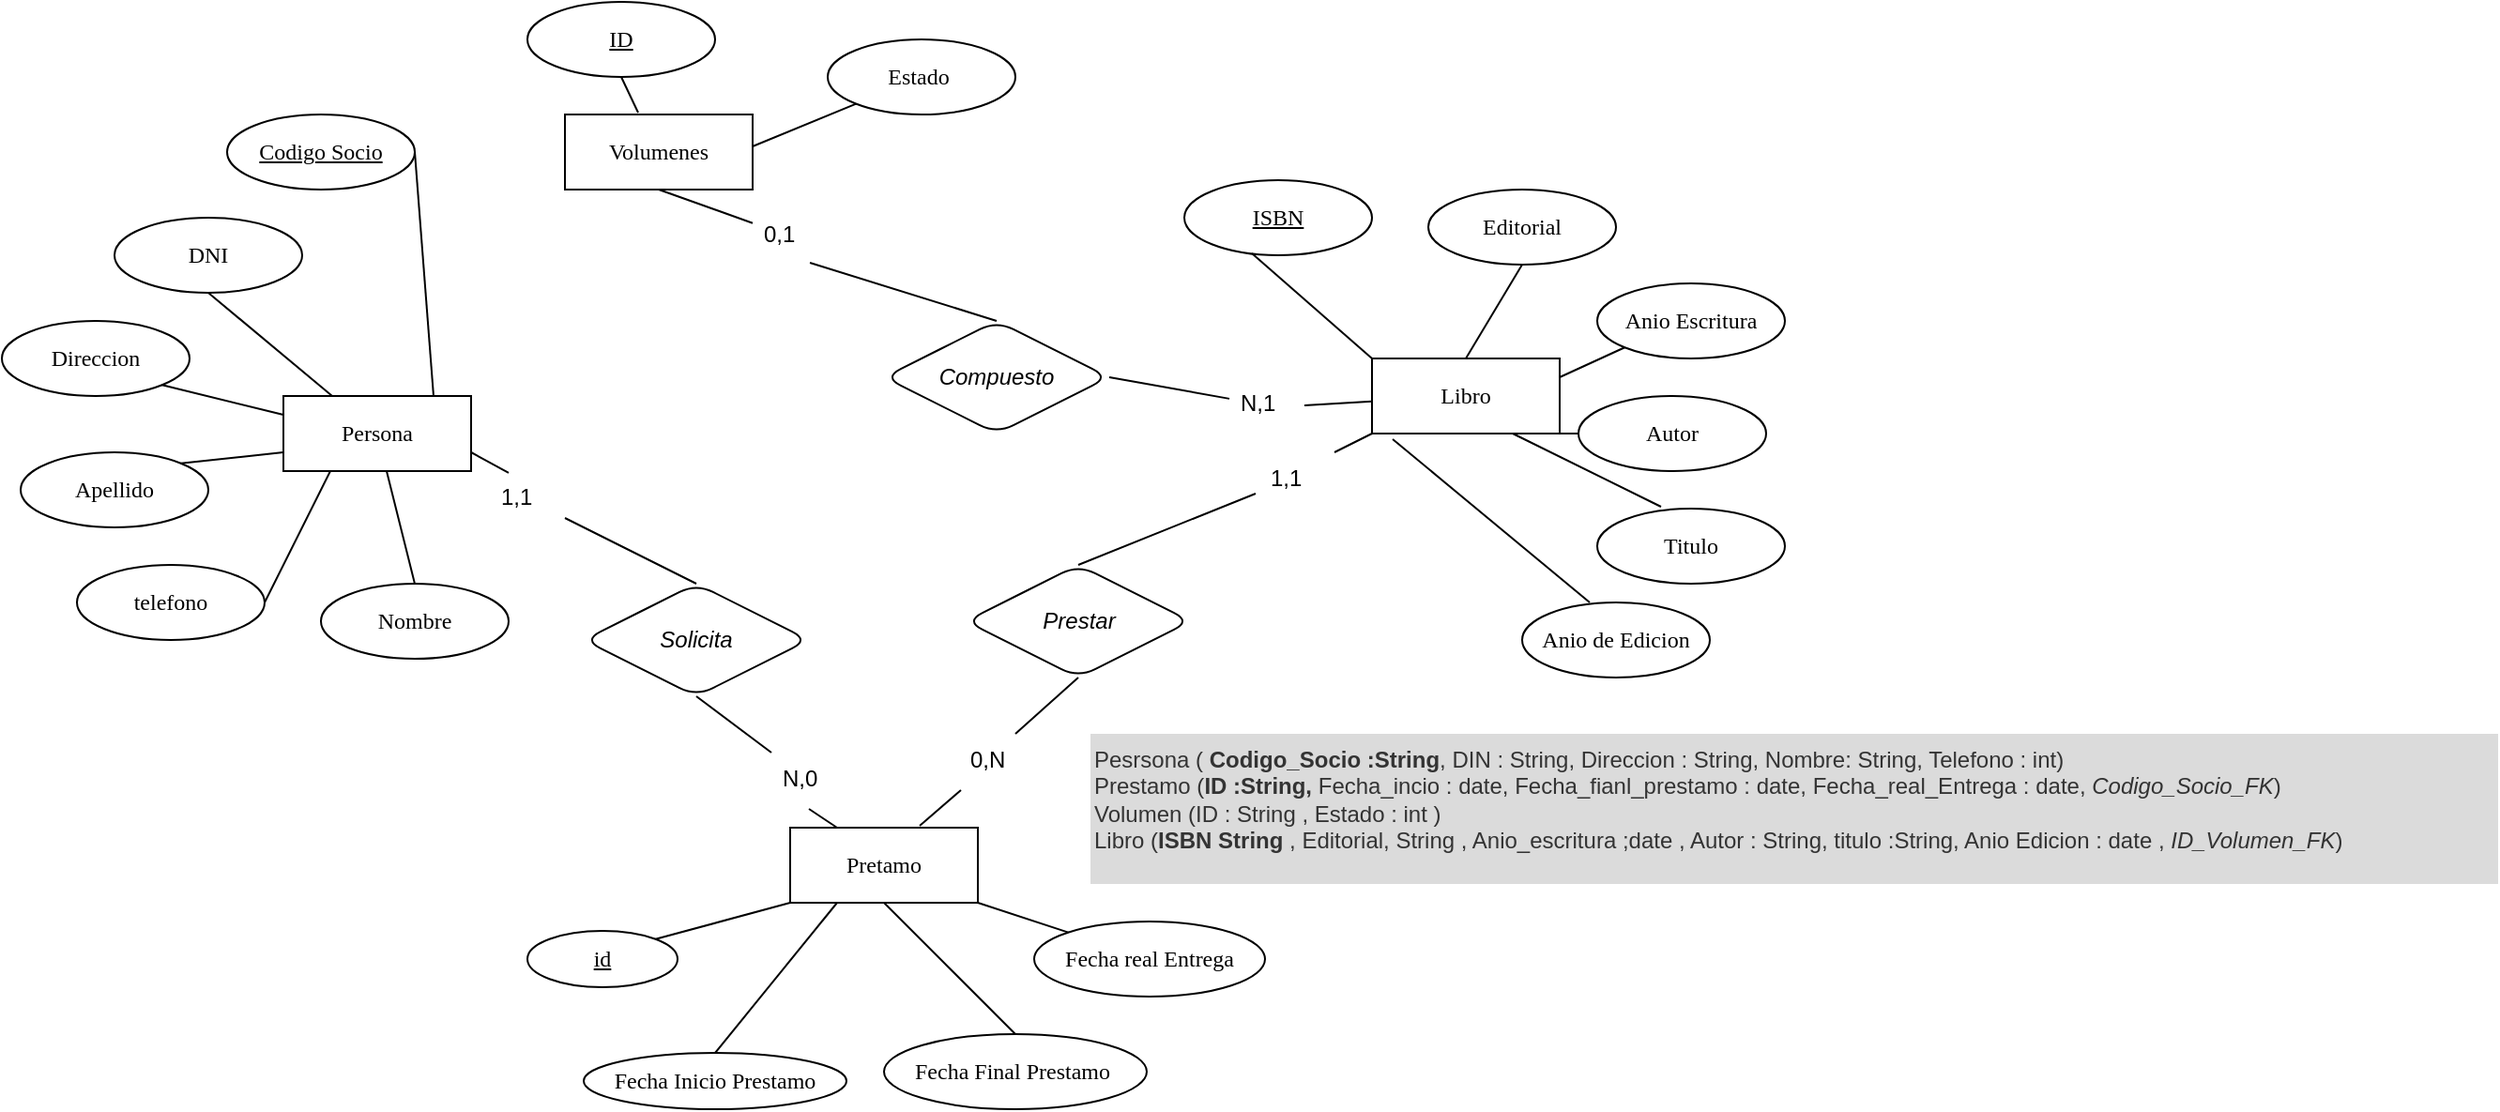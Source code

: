 <mxfile version="22.0.4" type="github">
  <diagram name="Página-1" id="GGuaCN20DpNZ9yj8Dpp0">
    <mxGraphModel dx="2006" dy="629" grid="1" gridSize="10" guides="1" tooltips="1" connect="1" arrows="1" fold="1" page="1" pageScale="1" pageWidth="827" pageHeight="1169" math="0" shadow="0">
      <root>
        <object label="" StyleMaza="" id="0">
          <mxCell />
        </object>
        <mxCell id="1" parent="0" />
        <mxCell id="nZIubDTmoYv-M2Z3KSqX-1" value="Persona" style="whiteSpace=wrap;html=1;align=center;fillStyle=auto;rounded=0;shadow=0;glass=0;strokeColor=default;labelBorderColor=none;labelBackgroundColor=none;fontSize=12;fontFamily=Comic Sans MS;fontStyle=0" parent="1" vertex="1">
          <mxGeometry x="-90" y="390" width="100" height="40" as="geometry" />
        </mxCell>
        <mxCell id="nZIubDTmoYv-M2Z3KSqX-2" value="Libro" style="whiteSpace=wrap;html=1;align=center;rounded=0;shadow=0;labelBorderColor=none;labelBackgroundColor=none;fontSize=12;fontFamily=Comic Sans MS;fontStyle=0" parent="1" vertex="1">
          <mxGeometry x="490" y="370" width="100" height="40" as="geometry" />
        </mxCell>
        <mxCell id="nZIubDTmoYv-M2Z3KSqX-3" value="Pretamo" style="whiteSpace=wrap;html=1;align=center;rounded=0;shadow=0;labelBorderColor=none;labelBackgroundColor=none;fontSize=12;fontFamily=Comic Sans MS;fontStyle=0" parent="1" vertex="1">
          <mxGeometry x="180" y="620" width="100" height="40" as="geometry" />
        </mxCell>
        <mxCell id="nZIubDTmoYv-M2Z3KSqX-4" value="DNI" style="ellipse;whiteSpace=wrap;html=1;align=center;rounded=1;fontFamily=Comic Sans MS;fontStyle=0" parent="1" vertex="1">
          <mxGeometry x="-180" y="295" width="100" height="40" as="geometry" />
        </mxCell>
        <mxCell id="nZIubDTmoYv-M2Z3KSqX-5" value="Codigo Socio" style="ellipse;whiteSpace=wrap;html=1;align=center;fontStyle=4;rounded=1;fontFamily=Comic Sans MS;" parent="1" vertex="1">
          <mxGeometry x="-120" y="240" width="100" height="40" as="geometry" />
        </mxCell>
        <mxCell id="nZIubDTmoYv-M2Z3KSqX-6" value="telefono" style="ellipse;whiteSpace=wrap;html=1;align=center;rounded=1;fontFamily=Comic Sans MS;fontStyle=0" parent="1" vertex="1">
          <mxGeometry x="-200" y="480" width="100" height="40" as="geometry" />
        </mxCell>
        <mxCell id="nZIubDTmoYv-M2Z3KSqX-7" value="Direccion" style="ellipse;whiteSpace=wrap;html=1;align=center;rounded=1;fontFamily=Comic Sans MS;fontStyle=0" parent="1" vertex="1">
          <mxGeometry x="-240" y="350" width="100" height="40" as="geometry" />
        </mxCell>
        <mxCell id="nZIubDTmoYv-M2Z3KSqX-8" value="Apellido" style="ellipse;whiteSpace=wrap;html=1;align=center;rounded=1;fontFamily=Comic Sans MS;fontStyle=0" parent="1" vertex="1">
          <mxGeometry x="-230" y="420" width="100" height="40" as="geometry" />
        </mxCell>
        <mxCell id="nZIubDTmoYv-M2Z3KSqX-9" value="Nombre" style="ellipse;whiteSpace=wrap;html=1;align=center;rounded=1;fontFamily=Comic Sans MS;fontStyle=0" parent="1" vertex="1">
          <mxGeometry x="-70" y="490" width="100" height="40" as="geometry" />
        </mxCell>
        <mxCell id="nZIubDTmoYv-M2Z3KSqX-10" value="Titulo" style="ellipse;whiteSpace=wrap;html=1;align=center;rounded=1;fontFamily=Comic Sans MS;fontStyle=0" parent="1" vertex="1">
          <mxGeometry x="610" y="450" width="100" height="40" as="geometry" />
        </mxCell>
        <mxCell id="nZIubDTmoYv-M2Z3KSqX-11" value="Editorial" style="ellipse;whiteSpace=wrap;html=1;align=center;rounded=1;fontFamily=Comic Sans MS;fontStyle=0" parent="1" vertex="1">
          <mxGeometry x="520" y="280" width="100" height="40" as="geometry" />
        </mxCell>
        <mxCell id="nZIubDTmoYv-M2Z3KSqX-12" value="Anio de Edicion" style="ellipse;whiteSpace=wrap;html=1;align=center;fillStyle=auto;rounded=1;fontFamily=Comic Sans MS;fontStyle=0" parent="1" vertex="1">
          <mxGeometry x="570" y="500" width="100" height="40" as="geometry" />
        </mxCell>
        <mxCell id="nZIubDTmoYv-M2Z3KSqX-13" value="Autor" style="ellipse;whiteSpace=wrap;html=1;align=center;rounded=1;fontFamily=Comic Sans MS;fontStyle=0" parent="1" vertex="1">
          <mxGeometry x="600" y="390" width="100" height="40" as="geometry" />
        </mxCell>
        <mxCell id="nZIubDTmoYv-M2Z3KSqX-14" value="ISBN" style="ellipse;whiteSpace=wrap;html=1;align=center;fontStyle=4;rounded=1;fontFamily=Comic Sans MS;" parent="1" vertex="1">
          <mxGeometry x="390" y="275" width="100" height="40" as="geometry" />
        </mxCell>
        <mxCell id="nZIubDTmoYv-M2Z3KSqX-15" value="Anio Escritura" style="ellipse;whiteSpace=wrap;html=1;align=center;rounded=1;fontFamily=Comic Sans MS;fontStyle=0" parent="1" vertex="1">
          <mxGeometry x="610" y="330" width="100" height="40" as="geometry" />
        </mxCell>
        <mxCell id="nZIubDTmoYv-M2Z3KSqX-16" value="Fecha Inicio Prestamo" style="ellipse;whiteSpace=wrap;html=1;align=center;rounded=1;fontFamily=Comic Sans MS;fontStyle=0" parent="1" vertex="1">
          <mxGeometry x="70" y="740" width="140" height="30" as="geometry" />
        </mxCell>
        <mxCell id="nZIubDTmoYv-M2Z3KSqX-17" value="Estado&amp;nbsp;" style="ellipse;whiteSpace=wrap;html=1;align=center;rounded=1;fontFamily=Comic Sans MS;fontStyle=0" parent="1" vertex="1">
          <mxGeometry x="200" y="200" width="100" height="40" as="geometry" />
        </mxCell>
        <mxCell id="nZIubDTmoYv-M2Z3KSqX-18" value="Fecha Final Prestamo&amp;nbsp;" style="ellipse;whiteSpace=wrap;html=1;align=center;rounded=1;fontFamily=Comic Sans MS;fontStyle=0" parent="1" vertex="1">
          <mxGeometry x="230" y="730" width="140" height="40" as="geometry" />
        </mxCell>
        <mxCell id="nZIubDTmoYv-M2Z3KSqX-19" value="Fecha real Entrega" style="ellipse;whiteSpace=wrap;html=1;align=center;rounded=1;fontFamily=Comic Sans MS;fontStyle=0" parent="1" vertex="1">
          <mxGeometry x="310" y="670" width="123" height="40" as="geometry" />
        </mxCell>
        <mxCell id="nZIubDTmoYv-M2Z3KSqX-20" value="" style="endArrow=none;html=1;rounded=1;entryX=1;entryY=1;entryDx=0;entryDy=0;" parent="1" source="nZIubDTmoYv-M2Z3KSqX-19" target="nZIubDTmoYv-M2Z3KSqX-3" edge="1">
          <mxGeometry relative="1" as="geometry">
            <mxPoint x="330" y="490" as="sourcePoint" />
            <mxPoint x="250" y="670" as="targetPoint" />
          </mxGeometry>
        </mxCell>
        <mxCell id="nZIubDTmoYv-M2Z3KSqX-21" value="" style="endArrow=none;html=1;rounded=1;entryX=0.5;entryY=0;entryDx=0;entryDy=0;" parent="1" source="nZIubDTmoYv-M2Z3KSqX-57" target="nZIubDTmoYv-M2Z3KSqX-25" edge="1">
          <mxGeometry relative="1" as="geometry">
            <mxPoint x="250" y="620" as="sourcePoint" />
            <mxPoint x="100" y="500" as="targetPoint" />
          </mxGeometry>
        </mxCell>
        <mxCell id="nZIubDTmoYv-M2Z3KSqX-22" value="Prestar" style="shape=rhombus;perimeter=rhombusPerimeter;whiteSpace=wrap;html=1;align=center;fontStyle=2;rounded=1;" parent="1" vertex="1">
          <mxGeometry x="273.5" y="480" width="120" height="60" as="geometry" />
        </mxCell>
        <mxCell id="nZIubDTmoYv-M2Z3KSqX-23" value="" style="endArrow=none;html=1;rounded=1;entryX=0.5;entryY=1;entryDx=0;entryDy=0;" parent="1" target="nZIubDTmoYv-M2Z3KSqX-22" edge="1">
          <mxGeometry relative="1" as="geometry">
            <mxPoint x="300" y="570" as="sourcePoint" />
            <mxPoint x="480" y="610" as="targetPoint" />
          </mxGeometry>
        </mxCell>
        <mxCell id="nZIubDTmoYv-M2Z3KSqX-24" value="" style="endArrow=none;html=1;rounded=1;entryX=0;entryY=1;entryDx=0;entryDy=0;exitX=1;exitY=0;exitDx=0;exitDy=0;" parent="1" source="nZIubDTmoYv-M2Z3KSqX-55" target="nZIubDTmoYv-M2Z3KSqX-2" edge="1">
          <mxGeometry relative="1" as="geometry">
            <mxPoint x="320" y="610" as="sourcePoint" />
            <mxPoint x="480" y="610" as="targetPoint" />
          </mxGeometry>
        </mxCell>
        <mxCell id="nZIubDTmoYv-M2Z3KSqX-25" value="Solicita" style="shape=rhombus;perimeter=rhombusPerimeter;whiteSpace=wrap;html=1;align=center;fontStyle=2;rounded=1;" parent="1" vertex="1">
          <mxGeometry x="70" y="490" width="120" height="60" as="geometry" />
        </mxCell>
        <mxCell id="nZIubDTmoYv-M2Z3KSqX-26" value="" style="endArrow=none;html=1;rounded=1;exitX=0.5;exitY=1;exitDx=0;exitDy=0;entryX=0.25;entryY=0;entryDx=0;entryDy=0;" parent="1" source="nZIubDTmoYv-M2Z3KSqX-61" target="nZIubDTmoYv-M2Z3KSqX-3" edge="1">
          <mxGeometry relative="1" as="geometry">
            <mxPoint x="320" y="610" as="sourcePoint" />
            <mxPoint x="480" y="610" as="targetPoint" />
          </mxGeometry>
        </mxCell>
        <mxCell id="nZIubDTmoYv-M2Z3KSqX-27" value="id" style="ellipse;whiteSpace=wrap;html=1;align=center;fontStyle=4;rounded=1;fontFamily=Comic Sans MS;" parent="1" vertex="1">
          <mxGeometry x="40" y="675" width="80" height="30" as="geometry" />
        </mxCell>
        <mxCell id="nZIubDTmoYv-M2Z3KSqX-28" value="" style="endArrow=none;html=1;rounded=1;entryX=1;entryY=0;entryDx=0;entryDy=0;" parent="1" target="nZIubDTmoYv-M2Z3KSqX-27" edge="1">
          <mxGeometry relative="1" as="geometry">
            <mxPoint x="180" y="660" as="sourcePoint" />
            <mxPoint x="480" y="610" as="targetPoint" />
          </mxGeometry>
        </mxCell>
        <mxCell id="nZIubDTmoYv-M2Z3KSqX-29" value="" style="endArrow=none;html=1;rounded=1;exitX=0.5;exitY=0;exitDx=0;exitDy=0;entryX=0.25;entryY=1;entryDx=0;entryDy=0;" parent="1" source="nZIubDTmoYv-M2Z3KSqX-16" target="nZIubDTmoYv-M2Z3KSqX-3" edge="1">
          <mxGeometry relative="1" as="geometry">
            <mxPoint x="320" y="610" as="sourcePoint" />
            <mxPoint x="480" y="610" as="targetPoint" />
            <Array as="points" />
          </mxGeometry>
        </mxCell>
        <mxCell id="nZIubDTmoYv-M2Z3KSqX-30" value="" style="endArrow=none;html=1;rounded=1;exitX=0.5;exitY=0;exitDx=0;exitDy=0;entryX=0.5;entryY=1;entryDx=0;entryDy=0;" parent="1" source="nZIubDTmoYv-M2Z3KSqX-18" target="nZIubDTmoYv-M2Z3KSqX-3" edge="1">
          <mxGeometry relative="1" as="geometry">
            <mxPoint x="320" y="610" as="sourcePoint" />
            <mxPoint x="480" y="610" as="targetPoint" />
          </mxGeometry>
        </mxCell>
        <mxCell id="nZIubDTmoYv-M2Z3KSqX-31" value="" style="endArrow=none;html=1;rounded=1;exitX=0.5;exitY=0;exitDx=0;exitDy=0;" parent="1" source="nZIubDTmoYv-M2Z3KSqX-9" target="nZIubDTmoYv-M2Z3KSqX-1" edge="1">
          <mxGeometry relative="1" as="geometry">
            <mxPoint x="250" y="620" as="sourcePoint" />
            <mxPoint x="410" y="620" as="targetPoint" />
          </mxGeometry>
        </mxCell>
        <mxCell id="nZIubDTmoYv-M2Z3KSqX-32" value="" style="endArrow=none;html=1;rounded=1;exitX=0.5;exitY=1;exitDx=0;exitDy=0;" parent="1" source="nZIubDTmoYv-M2Z3KSqX-4" target="nZIubDTmoYv-M2Z3KSqX-1" edge="1">
          <mxGeometry relative="1" as="geometry">
            <mxPoint x="250" y="620" as="sourcePoint" />
            <mxPoint x="410" y="620" as="targetPoint" />
          </mxGeometry>
        </mxCell>
        <mxCell id="nZIubDTmoYv-M2Z3KSqX-33" value="" style="endArrow=none;html=1;rounded=1;exitX=1;exitY=1;exitDx=0;exitDy=0;entryX=0;entryY=0.25;entryDx=0;entryDy=0;" parent="1" source="nZIubDTmoYv-M2Z3KSqX-7" target="nZIubDTmoYv-M2Z3KSqX-1" edge="1">
          <mxGeometry relative="1" as="geometry">
            <mxPoint x="250" y="620" as="sourcePoint" />
            <mxPoint x="410" y="620" as="targetPoint" />
          </mxGeometry>
        </mxCell>
        <mxCell id="nZIubDTmoYv-M2Z3KSqX-34" value="" style="endArrow=none;html=1;rounded=1;exitX=1;exitY=0.5;exitDx=0;exitDy=0;" parent="1" source="nZIubDTmoYv-M2Z3KSqX-5" edge="1">
          <mxGeometry relative="1" as="geometry">
            <mxPoint x="90" y="620" as="sourcePoint" />
            <mxPoint x="-10" y="390" as="targetPoint" />
          </mxGeometry>
        </mxCell>
        <mxCell id="nZIubDTmoYv-M2Z3KSqX-35" value="" style="endArrow=none;html=1;rounded=1;exitX=1;exitY=0.5;exitDx=0;exitDy=0;entryX=0.25;entryY=1;entryDx=0;entryDy=0;" parent="1" source="nZIubDTmoYv-M2Z3KSqX-6" target="nZIubDTmoYv-M2Z3KSqX-1" edge="1">
          <mxGeometry relative="1" as="geometry">
            <mxPoint x="90" y="620" as="sourcePoint" />
            <mxPoint x="250" y="620" as="targetPoint" />
          </mxGeometry>
        </mxCell>
        <mxCell id="nZIubDTmoYv-M2Z3KSqX-36" value="" style="endArrow=none;html=1;rounded=1;exitX=1;exitY=0;exitDx=0;exitDy=0;entryX=0;entryY=0.75;entryDx=0;entryDy=0;" parent="1" source="nZIubDTmoYv-M2Z3KSqX-8" target="nZIubDTmoYv-M2Z3KSqX-1" edge="1">
          <mxGeometry relative="1" as="geometry">
            <mxPoint x="90" y="620" as="sourcePoint" />
            <mxPoint x="-90" y="430" as="targetPoint" />
          </mxGeometry>
        </mxCell>
        <mxCell id="nZIubDTmoYv-M2Z3KSqX-37" value="" style="endArrow=none;html=1;rounded=1;entryX=0.11;entryY=1.075;entryDx=0;entryDy=0;entryPerimeter=0;exitX=0.36;exitY=0;exitDx=0;exitDy=0;exitPerimeter=0;" parent="1" source="nZIubDTmoYv-M2Z3KSqX-12" target="nZIubDTmoYv-M2Z3KSqX-2" edge="1">
          <mxGeometry relative="1" as="geometry">
            <mxPoint x="660" y="580" as="sourcePoint" />
            <mxPoint x="320" y="610" as="targetPoint" />
          </mxGeometry>
        </mxCell>
        <mxCell id="nZIubDTmoYv-M2Z3KSqX-38" value="" style="endArrow=none;html=1;rounded=1;exitX=0.5;exitY=1;exitDx=0;exitDy=0;entryX=0.5;entryY=0;entryDx=0;entryDy=0;" parent="1" source="nZIubDTmoYv-M2Z3KSqX-11" target="nZIubDTmoYv-M2Z3KSqX-2" edge="1">
          <mxGeometry relative="1" as="geometry">
            <mxPoint x="160" y="610" as="sourcePoint" />
            <mxPoint x="500" y="370" as="targetPoint" />
          </mxGeometry>
        </mxCell>
        <mxCell id="nZIubDTmoYv-M2Z3KSqX-39" value="" style="endArrow=none;html=1;rounded=1;exitX=0.36;exitY=0.975;exitDx=0;exitDy=0;entryX=0;entryY=0;entryDx=0;entryDy=0;exitPerimeter=0;" parent="1" source="nZIubDTmoYv-M2Z3KSqX-14" target="nZIubDTmoYv-M2Z3KSqX-2" edge="1">
          <mxGeometry relative="1" as="geometry">
            <mxPoint x="160" y="610" as="sourcePoint" />
            <mxPoint x="520" y="380" as="targetPoint" />
          </mxGeometry>
        </mxCell>
        <mxCell id="nZIubDTmoYv-M2Z3KSqX-40" value="" style="endArrow=none;html=1;rounded=1;entryX=0;entryY=1;entryDx=0;entryDy=0;exitX=1;exitY=0.25;exitDx=0;exitDy=0;" parent="1" source="nZIubDTmoYv-M2Z3KSqX-2" target="nZIubDTmoYv-M2Z3KSqX-15" edge="1">
          <mxGeometry relative="1" as="geometry">
            <mxPoint x="160" y="610" as="sourcePoint" />
            <mxPoint x="320" y="610" as="targetPoint" />
          </mxGeometry>
        </mxCell>
        <mxCell id="nZIubDTmoYv-M2Z3KSqX-41" value="" style="endArrow=none;html=1;rounded=1;entryX=0.34;entryY=-0.025;entryDx=0;entryDy=0;entryPerimeter=0;exitX=0.75;exitY=1;exitDx=0;exitDy=0;" parent="1" source="nZIubDTmoYv-M2Z3KSqX-2" target="nZIubDTmoYv-M2Z3KSqX-10" edge="1">
          <mxGeometry relative="1" as="geometry">
            <mxPoint x="160" y="610" as="sourcePoint" />
            <mxPoint x="320" y="610" as="targetPoint" />
          </mxGeometry>
        </mxCell>
        <mxCell id="nZIubDTmoYv-M2Z3KSqX-42" value="" style="endArrow=none;html=1;rounded=1;entryX=0;entryY=0.5;entryDx=0;entryDy=0;exitX=1;exitY=1;exitDx=0;exitDy=0;" parent="1" source="nZIubDTmoYv-M2Z3KSqX-2" target="nZIubDTmoYv-M2Z3KSqX-13" edge="1">
          <mxGeometry relative="1" as="geometry">
            <mxPoint x="160" y="610" as="sourcePoint" />
            <mxPoint x="320" y="610" as="targetPoint" />
          </mxGeometry>
        </mxCell>
        <mxCell id="nZIubDTmoYv-M2Z3KSqX-43" value="Volumenes" style="whiteSpace=wrap;html=1;align=center;shadow=0;rounded=0;labelBorderColor=none;labelBackgroundColor=none;fontSize=12;fontFamily=Comic Sans MS;fontStyle=0" parent="1" vertex="1">
          <mxGeometry x="60" y="240" width="100" height="40" as="geometry" />
        </mxCell>
        <mxCell id="nZIubDTmoYv-M2Z3KSqX-44" value="" style="endArrow=none;html=1;rounded=1;exitX=1;exitY=0.425;exitDx=0;exitDy=0;exitPerimeter=0;" parent="1" source="nZIubDTmoYv-M2Z3KSqX-43" target="nZIubDTmoYv-M2Z3KSqX-17" edge="1">
          <mxGeometry relative="1" as="geometry">
            <mxPoint x="160" y="610" as="sourcePoint" />
            <mxPoint x="320" y="610" as="targetPoint" />
          </mxGeometry>
        </mxCell>
        <mxCell id="nZIubDTmoYv-M2Z3KSqX-45" value="ID" style="ellipse;whiteSpace=wrap;html=1;align=center;fontStyle=4;rounded=1;fontFamily=Comic Sans MS;" parent="1" vertex="1">
          <mxGeometry x="40" y="180" width="100" height="40" as="geometry" />
        </mxCell>
        <mxCell id="nZIubDTmoYv-M2Z3KSqX-46" value="" style="endArrow=none;html=1;rounded=1;exitX=0.5;exitY=1;exitDx=0;exitDy=0;entryX=0.39;entryY=-0.025;entryDx=0;entryDy=0;entryPerimeter=0;" parent="1" source="nZIubDTmoYv-M2Z3KSqX-45" target="nZIubDTmoYv-M2Z3KSqX-43" edge="1">
          <mxGeometry relative="1" as="geometry">
            <mxPoint x="160" y="480" as="sourcePoint" />
            <mxPoint x="320" y="480" as="targetPoint" />
          </mxGeometry>
        </mxCell>
        <mxCell id="nZIubDTmoYv-M2Z3KSqX-47" value="Compuesto" style="shape=rhombus;perimeter=rhombusPerimeter;whiteSpace=wrap;html=1;align=center;fontStyle=2;rounded=1;" parent="1" vertex="1">
          <mxGeometry x="230" y="350" width="120" height="60" as="geometry" />
        </mxCell>
        <mxCell id="nZIubDTmoYv-M2Z3KSqX-48" value="" style="endArrow=none;html=1;rounded=1;exitX=0.763;exitY=0.967;exitDx=0;exitDy=0;exitPerimeter=0;entryX=0.5;entryY=0;entryDx=0;entryDy=0;" parent="1" source="nZIubDTmoYv-M2Z3KSqX-51" target="nZIubDTmoYv-M2Z3KSqX-47" edge="1">
          <mxGeometry relative="1" as="geometry">
            <mxPoint x="252.02" y="350" as="sourcePoint" />
            <mxPoint x="249.077" y="391.038" as="targetPoint" />
          </mxGeometry>
        </mxCell>
        <mxCell id="nZIubDTmoYv-M2Z3KSqX-49" value="" style="endArrow=none;html=1;rounded=1;exitX=1;exitY=0.5;exitDx=0;exitDy=0;" parent="1" source="nZIubDTmoYv-M2Z3KSqX-53" target="nZIubDTmoYv-M2Z3KSqX-2" edge="1">
          <mxGeometry relative="1" as="geometry">
            <mxPoint x="160" y="480" as="sourcePoint" />
            <mxPoint x="320" y="480" as="targetPoint" />
          </mxGeometry>
        </mxCell>
        <mxCell id="nZIubDTmoYv-M2Z3KSqX-50" value="" style="endArrow=none;html=1;rounded=1;exitX=0.5;exitY=1;exitDx=0;exitDy=0;" parent="1" source="nZIubDTmoYv-M2Z3KSqX-43" target="nZIubDTmoYv-M2Z3KSqX-51" edge="1">
          <mxGeometry relative="1" as="geometry">
            <mxPoint x="310" y="300" as="sourcePoint" />
            <mxPoint x="250" y="390" as="targetPoint" />
          </mxGeometry>
        </mxCell>
        <mxCell id="nZIubDTmoYv-M2Z3KSqX-51" value="0,1" style="text;strokeColor=none;fillColor=none;spacingLeft=4;spacingRight=4;overflow=hidden;rotatable=0;points=[[0,0.5],[1,0.5]];portConstraint=eastwest;fontSize=12;whiteSpace=wrap;html=1;rounded=1;" parent="1" vertex="1">
          <mxGeometry x="160" y="290" width="40" height="30" as="geometry" />
        </mxCell>
        <mxCell id="nZIubDTmoYv-M2Z3KSqX-52" value="" style="endArrow=none;html=1;rounded=1;exitX=1;exitY=0.5;exitDx=0;exitDy=0;" parent="1" source="nZIubDTmoYv-M2Z3KSqX-47" target="nZIubDTmoYv-M2Z3KSqX-53" edge="1">
          <mxGeometry relative="1" as="geometry">
            <mxPoint x="310" y="420" as="sourcePoint" />
            <mxPoint x="460" y="405" as="targetPoint" />
          </mxGeometry>
        </mxCell>
        <mxCell id="nZIubDTmoYv-M2Z3KSqX-53" value="N,1" style="text;strokeColor=none;fillColor=none;spacingLeft=4;spacingRight=4;overflow=hidden;rotatable=0;points=[[0,0.5],[1,0.5]];portConstraint=eastwest;fontSize=12;whiteSpace=wrap;html=1;rounded=1;" parent="1" vertex="1">
          <mxGeometry x="414" y="380" width="40" height="30" as="geometry" />
        </mxCell>
        <mxCell id="nZIubDTmoYv-M2Z3KSqX-54" value="" style="endArrow=none;html=1;rounded=1;entryX=-0.05;entryY=0.733;entryDx=0;entryDy=0;exitX=0.5;exitY=0;exitDx=0;exitDy=0;entryPerimeter=0;" parent="1" source="nZIubDTmoYv-M2Z3KSqX-22" target="nZIubDTmoYv-M2Z3KSqX-55" edge="1">
          <mxGeometry relative="1" as="geometry">
            <mxPoint x="367" y="505" as="sourcePoint" />
            <mxPoint x="460" y="420" as="targetPoint" />
          </mxGeometry>
        </mxCell>
        <mxCell id="nZIubDTmoYv-M2Z3KSqX-55" value="1,1" style="text;strokeColor=none;fillColor=none;spacingLeft=4;spacingRight=4;overflow=hidden;rotatable=0;points=[[0,0.5],[1,0.5]];portConstraint=eastwest;fontSize=12;whiteSpace=wrap;html=1;rounded=1;" parent="1" vertex="1">
          <mxGeometry x="430" y="420" width="40" height="30" as="geometry" />
        </mxCell>
        <mxCell id="nZIubDTmoYv-M2Z3KSqX-56" value="" style="endArrow=none;html=1;rounded=1;exitX=1;exitY=0.75;exitDx=0;exitDy=0;entryX=0.25;entryY=0.033;entryDx=0;entryDy=0;entryPerimeter=0;" parent="1" source="nZIubDTmoYv-M2Z3KSqX-1" target="nZIubDTmoYv-M2Z3KSqX-57" edge="1">
          <mxGeometry relative="1" as="geometry">
            <mxPoint x="10" y="420" as="sourcePoint" />
            <mxPoint x="110" y="515" as="targetPoint" />
          </mxGeometry>
        </mxCell>
        <mxCell id="nZIubDTmoYv-M2Z3KSqX-57" value="1,1" style="text;strokeColor=none;fillColor=none;spacingLeft=4;spacingRight=4;overflow=hidden;rotatable=0;points=[[0,0.5],[1,0.5]];portConstraint=eastwest;fontSize=12;whiteSpace=wrap;html=1;rounded=1;" parent="1" vertex="1">
          <mxGeometry x="20" y="430" width="40" height="30" as="geometry" />
        </mxCell>
        <mxCell id="nZIubDTmoYv-M2Z3KSqX-58" value="" style="endArrow=none;html=1;rounded=1;exitX=0.69;exitY=-0.025;exitDx=0;exitDy=0;exitPerimeter=0;entryX=0.025;entryY=1;entryDx=0;entryDy=0;entryPerimeter=0;" parent="1" source="nZIubDTmoYv-M2Z3KSqX-3" target="nZIubDTmoYv-M2Z3KSqX-59" edge="1">
          <mxGeometry relative="1" as="geometry">
            <mxPoint x="246" y="614" as="sourcePoint" />
            <mxPoint x="337" y="550" as="targetPoint" />
          </mxGeometry>
        </mxCell>
        <mxCell id="nZIubDTmoYv-M2Z3KSqX-59" value="0,N" style="text;strokeColor=none;fillColor=none;spacingLeft=4;spacingRight=4;overflow=hidden;rotatable=0;points=[[0,0.5],[1,0.5]];portConstraint=eastwest;fontSize=12;whiteSpace=wrap;html=1;rounded=1;" parent="1" vertex="1">
          <mxGeometry x="270" y="570" width="40" height="30" as="geometry" />
        </mxCell>
        <mxCell id="nZIubDTmoYv-M2Z3KSqX-60" value="" style="endArrow=none;html=1;rounded=1;exitX=0.5;exitY=1;exitDx=0;exitDy=0;entryX=0;entryY=0;entryDx=0;entryDy=0;entryPerimeter=0;" parent="1" source="nZIubDTmoYv-M2Z3KSqX-25" target="nZIubDTmoYv-M2Z3KSqX-61" edge="1">
          <mxGeometry relative="1" as="geometry">
            <mxPoint x="140" y="560" as="sourcePoint" />
            <mxPoint x="202" y="615" as="targetPoint" />
          </mxGeometry>
        </mxCell>
        <mxCell id="nZIubDTmoYv-M2Z3KSqX-61" value="N,0" style="text;strokeColor=none;fillColor=none;spacingLeft=4;spacingRight=4;overflow=hidden;rotatable=0;points=[[0,0.5],[1,0.5]];portConstraint=eastwest;fontSize=12;whiteSpace=wrap;html=1;rounded=1;" parent="1" vertex="1">
          <mxGeometry x="170" y="580" width="40" height="30" as="geometry" />
        </mxCell>
        <mxCell id="-ptdJt4101srZP5YwG2m-1" style="edgeStyle=orthogonalEdgeStyle;rounded=0;orthogonalLoop=1;jettySize=auto;html=1;exitX=0.5;exitY=1;exitDx=0;exitDy=0;" parent="1" source="nZIubDTmoYv-M2Z3KSqX-19" target="nZIubDTmoYv-M2Z3KSqX-19" edge="1">
          <mxGeometry relative="1" as="geometry" />
        </mxCell>
        <mxCell id="v9k_mlNCrv3lM9yxqVJo-1" value="&lt;font&gt;&lt;font&gt;Pesrsona ( &lt;b&gt;Codigo_Socio :String&lt;/b&gt;, DIN : String, Direccion : String, Nombre: String, Telefono : int)&lt;br&gt;Prestamo (&lt;b&gt;ID :String, &lt;/b&gt;Fecha_incio : date, Fecha_fianl_prestamo : date, Fecha_real_Entrega : date, &lt;i&gt;Codigo_Socio_FK&lt;/i&gt;)&lt;br&gt;Volumen (ID : String , Estado : int )&lt;br&gt;Libro (&lt;b&gt;ISBN String &lt;/b&gt;, Editorial, String , Anio_escritura ;date , Autor : String, titulo :String, Anio Edicion : date , &lt;i&gt;ID_Volumen_FK&lt;/i&gt;)&amp;nbsp;&lt;br&gt;&lt;br&gt;&lt;/font&gt;&lt;/font&gt;" style="text;html=1;strokeColor=none;fillColor=#dbdbdb;align=left;verticalAlign=top;whiteSpace=wrap;rounded=0;horizontal=1;fontColor=#333333;" vertex="1" parent="1">
          <mxGeometry x="340" y="570" width="750" height="80" as="geometry" />
        </mxCell>
      </root>
    </mxGraphModel>
  </diagram>
</mxfile>

